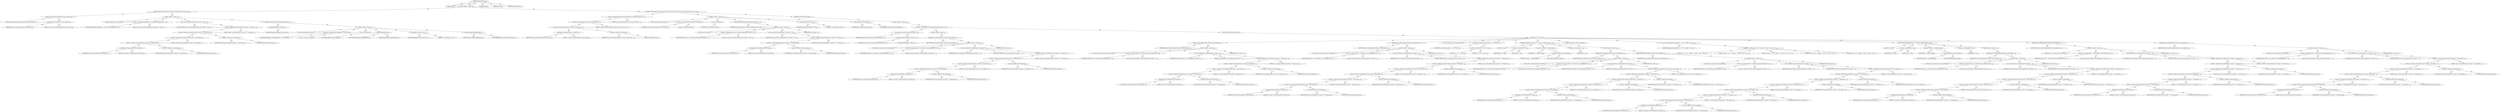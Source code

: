 digraph "addJavaRuntime" {  
"111669149727" [label = <(METHOD,addJavaRuntime)<SUB>605</SUB>> ]
"115964117012" [label = <(PARAM,this)<SUB>605</SUB>> ]
"25769803878" [label = <(BLOCK,&lt;empty&gt;,&lt;empty&gt;)<SUB>605</SUB>> ]
"47244640323" [label = <(CONTROL_STRUCTURE,IF,if (this.equals(System.getProperty(&quot;java.vm.name&quot;))))<SUB>606</SUB>> ]
"30064771468" [label = <(equals,this.equals(System.getProperty(&quot;java.vm.name&quot;)))<SUB>606</SUB>> ]
"90194313273" [label = <(LITERAL,&quot;Kaffe&quot;,this.equals(System.getProperty(&quot;java.vm.name&quot;)))<SUB>606</SUB>> ]
"30064771469" [label = <(getProperty,System.getProperty(&quot;java.vm.name&quot;))<SUB>606</SUB>> ]
"68719477128" [label = <(IDENTIFIER,System,System.getProperty(&quot;java.vm.name&quot;))<SUB>606</SUB>> ]
"90194313274" [label = <(LITERAL,&quot;java.vm.name&quot;,System.getProperty(&quot;java.vm.name&quot;))<SUB>606</SUB>> ]
"25769803879" [label = <(BLOCK,&lt;empty&gt;,&lt;empty&gt;)<SUB>606</SUB>> ]
"94489280568" [label = <(LOCAL,File kaffeShare: java.io.File)<SUB>609</SUB>> ]
"30064771470" [label = <(&lt;operator&gt;.assignment,File kaffeShare = new File(System.getProperty(&quot;...)<SUB>609</SUB>> ]
"68719477129" [label = <(IDENTIFIER,kaffeShare,File kaffeShare = new File(System.getProperty(&quot;...)<SUB>609</SUB>> ]
"30064771471" [label = <(&lt;operator&gt;.alloc,new File(System.getProperty(&quot;java.home&quot;) + File...)<SUB>609</SUB>> ]
"30064771472" [label = <(&lt;init&gt;,new File(System.getProperty(&quot;java.home&quot;) + File...)<SUB>609</SUB>> ]
"68719477130" [label = <(IDENTIFIER,kaffeShare,new File(System.getProperty(&quot;java.home&quot;) + File...)<SUB>609</SUB>> ]
"30064771473" [label = <(&lt;operator&gt;.addition,System.getProperty(&quot;java.home&quot;) + File.separato...)<SUB>609</SUB>> ]
"30064771474" [label = <(&lt;operator&gt;.addition,System.getProperty(&quot;java.home&quot;) + File.separato...)<SUB>609</SUB>> ]
"30064771475" [label = <(&lt;operator&gt;.addition,System.getProperty(&quot;java.home&quot;) + File.separato...)<SUB>609</SUB>> ]
"30064771476" [label = <(&lt;operator&gt;.addition,System.getProperty(&quot;java.home&quot;) + File.separator)<SUB>609</SUB>> ]
"30064771477" [label = <(getProperty,System.getProperty(&quot;java.home&quot;))<SUB>609</SUB>> ]
"68719477131" [label = <(IDENTIFIER,System,System.getProperty(&quot;java.home&quot;))<SUB>609</SUB>> ]
"90194313275" [label = <(LITERAL,&quot;java.home&quot;,System.getProperty(&quot;java.home&quot;))<SUB>609</SUB>> ]
"30064771478" [label = <(&lt;operator&gt;.fieldAccess,File.separator)<SUB>610</SUB>> ]
"68719477132" [label = <(IDENTIFIER,File,System.getProperty(&quot;java.home&quot;) + File.separator)<SUB>610</SUB>> ]
"55834574886" [label = <(FIELD_IDENTIFIER,separator,separator)<SUB>610</SUB>> ]
"90194313276" [label = <(LITERAL,&quot;share&quot;,System.getProperty(&quot;java.home&quot;) + File.separato...)<SUB>610</SUB>> ]
"30064771479" [label = <(&lt;operator&gt;.fieldAccess,File.separator)<SUB>611</SUB>> ]
"68719477133" [label = <(IDENTIFIER,File,System.getProperty(&quot;java.home&quot;) + File.separato...)<SUB>611</SUB>> ]
"55834574887" [label = <(FIELD_IDENTIFIER,separator,separator)<SUB>611</SUB>> ]
"90194313277" [label = <(LITERAL,&quot;kaffe&quot;,System.getProperty(&quot;java.home&quot;) + File.separato...)<SUB>611</SUB>> ]
"47244640324" [label = <(CONTROL_STRUCTURE,IF,if (kaffeShare.isDirectory()))<SUB>612</SUB>> ]
"30064771480" [label = <(isDirectory,kaffeShare.isDirectory())<SUB>612</SUB>> ]
"68719477134" [label = <(IDENTIFIER,kaffeShare,kaffeShare.isDirectory())<SUB>612</SUB>> ]
"25769803880" [label = <(BLOCK,&lt;empty&gt;,&lt;empty&gt;)<SUB>612</SUB>> ]
"94489280569" [label = <(LOCAL,FileSet kaffeJarFiles: ANY)<SUB>613</SUB>> ]
"30064771481" [label = <(&lt;operator&gt;.assignment,FileSet kaffeJarFiles = new FileSet())<SUB>613</SUB>> ]
"68719477135" [label = <(IDENTIFIER,kaffeJarFiles,FileSet kaffeJarFiles = new FileSet())<SUB>613</SUB>> ]
"30064771482" [label = <(&lt;operator&gt;.alloc,new FileSet())<SUB>613</SUB>> ]
"30064771483" [label = <(&lt;init&gt;,new FileSet())<SUB>613</SUB>> ]
"68719477136" [label = <(IDENTIFIER,kaffeJarFiles,new FileSet())<SUB>613</SUB>> ]
"30064771484" [label = <(setDir,setDir(kaffeShare))<SUB>614</SUB>> ]
"68719477137" [label = <(IDENTIFIER,kaffeJarFiles,setDir(kaffeShare))<SUB>614</SUB>> ]
"68719477138" [label = <(IDENTIFIER,kaffeShare,setDir(kaffeShare))<SUB>614</SUB>> ]
"30064771485" [label = <(setIncludes,setIncludes(&quot;*.jar&quot;))<SUB>615</SUB>> ]
"68719477139" [label = <(IDENTIFIER,kaffeJarFiles,setIncludes(&quot;*.jar&quot;))<SUB>615</SUB>> ]
"90194313278" [label = <(LITERAL,&quot;*.jar&quot;,setIncludes(&quot;*.jar&quot;))<SUB>615</SUB>> ]
"30064771486" [label = <(addFileset,addFileset(kaffeJarFiles))<SUB>616</SUB>> ]
"68719476794" [label = <(IDENTIFIER,this,addFileset(kaffeJarFiles))<SUB>616</SUB>> ]
"68719477140" [label = <(IDENTIFIER,kaffeJarFiles,addFileset(kaffeJarFiles))<SUB>616</SUB>> ]
"47244640325" [label = <(CONTROL_STRUCTURE,IF,if (System.getProperty(&quot;java.vendor&quot;).toLowerCase(Locale.US).indexOf(&quot;microsoft&quot;) &gt;= 0))<SUB>620</SUB>> ]
"30064771487" [label = <(&lt;operator&gt;.greaterEqualsThan,System.getProperty(&quot;java.vendor&quot;).toLowerCase(L...)<SUB>620</SUB>> ]
"30064771488" [label = <(indexOf,System.getProperty(&quot;java.vendor&quot;).toLowerCase(L...)<SUB>620</SUB>> ]
"30064771489" [label = <(toLowerCase,System.getProperty(&quot;java.vendor&quot;).toLowerCase(L...)<SUB>620</SUB>> ]
"30064771490" [label = <(getProperty,System.getProperty(&quot;java.vendor&quot;))<SUB>620</SUB>> ]
"68719477141" [label = <(IDENTIFIER,System,System.getProperty(&quot;java.vendor&quot;))<SUB>620</SUB>> ]
"90194313279" [label = <(LITERAL,&quot;java.vendor&quot;,System.getProperty(&quot;java.vendor&quot;))<SUB>620</SUB>> ]
"30064771491" [label = <(&lt;operator&gt;.fieldAccess,Locale.US)<SUB>620</SUB>> ]
"68719477142" [label = <(IDENTIFIER,Locale,System.getProperty(&quot;java.vendor&quot;).toLowerCase(L...)<SUB>620</SUB>> ]
"55834574888" [label = <(FIELD_IDENTIFIER,US,US)<SUB>620</SUB>> ]
"90194313280" [label = <(LITERAL,&quot;microsoft&quot;,System.getProperty(&quot;java.vendor&quot;).toLowerCase(L...)<SUB>620</SUB>> ]
"90194313281" [label = <(LITERAL,0,System.getProperty(&quot;java.vendor&quot;).toLowerCase(L...)<SUB>620</SUB>> ]
"25769803881" [label = <(BLOCK,&lt;empty&gt;,&lt;empty&gt;)<SUB>620</SUB>> ]
"94489280570" [label = <(LOCAL,FileSet msZipFiles: ANY)<SUB>622</SUB>> ]
"30064771492" [label = <(&lt;operator&gt;.assignment,FileSet msZipFiles = new FileSet())<SUB>622</SUB>> ]
"68719477143" [label = <(IDENTIFIER,msZipFiles,FileSet msZipFiles = new FileSet())<SUB>622</SUB>> ]
"30064771493" [label = <(&lt;operator&gt;.alloc,new FileSet())<SUB>622</SUB>> ]
"30064771494" [label = <(&lt;init&gt;,new FileSet())<SUB>622</SUB>> ]
"68719477144" [label = <(IDENTIFIER,msZipFiles,new FileSet())<SUB>622</SUB>> ]
"30064771495" [label = <(setDir,setDir(new File(System.getProperty(&quot;java.home&quot;)...)<SUB>623</SUB>> ]
"68719477145" [label = <(IDENTIFIER,msZipFiles,setDir(new File(System.getProperty(&quot;java.home&quot;)...)<SUB>623</SUB>> ]
"25769803882" [label = <(BLOCK,&lt;empty&gt;,&lt;empty&gt;)<SUB>623</SUB>> ]
"94489280571" [label = <(LOCAL,$obj4: java.io.File)<SUB>623</SUB>> ]
"30064771496" [label = <(&lt;operator&gt;.assignment,$obj4 = new File(System.getProperty(&quot;java.home&quot;...)<SUB>623</SUB>> ]
"68719477146" [label = <(IDENTIFIER,$obj4,$obj4 = new File(System.getProperty(&quot;java.home&quot;...)<SUB>623</SUB>> ]
"30064771497" [label = <(&lt;operator&gt;.alloc,new File(System.getProperty(&quot;java.home&quot;) + File...)<SUB>623</SUB>> ]
"30064771498" [label = <(&lt;init&gt;,new File(System.getProperty(&quot;java.home&quot;) + File...)<SUB>623</SUB>> ]
"68719477147" [label = <(IDENTIFIER,$obj4,new File(System.getProperty(&quot;java.home&quot;) + File...)<SUB>623</SUB>> ]
"30064771499" [label = <(&lt;operator&gt;.addition,System.getProperty(&quot;java.home&quot;) + File.separato...)<SUB>623</SUB>> ]
"30064771500" [label = <(&lt;operator&gt;.addition,System.getProperty(&quot;java.home&quot;) + File.separator)<SUB>623</SUB>> ]
"30064771501" [label = <(getProperty,System.getProperty(&quot;java.home&quot;))<SUB>623</SUB>> ]
"68719477148" [label = <(IDENTIFIER,System,System.getProperty(&quot;java.home&quot;))<SUB>623</SUB>> ]
"90194313282" [label = <(LITERAL,&quot;java.home&quot;,System.getProperty(&quot;java.home&quot;))<SUB>623</SUB>> ]
"30064771502" [label = <(&lt;operator&gt;.fieldAccess,File.separator)<SUB>624</SUB>> ]
"68719477149" [label = <(IDENTIFIER,File,System.getProperty(&quot;java.home&quot;) + File.separator)<SUB>624</SUB>> ]
"55834574889" [label = <(FIELD_IDENTIFIER,separator,separator)<SUB>624</SUB>> ]
"90194313283" [label = <(LITERAL,&quot;Packages&quot;,System.getProperty(&quot;java.home&quot;) + File.separato...)<SUB>624</SUB>> ]
"68719477150" [label = <(IDENTIFIER,$obj4,&lt;empty&gt;)<SUB>623</SUB>> ]
"30064771503" [label = <(setIncludes,setIncludes(&quot;*.ZIP&quot;))<SUB>625</SUB>> ]
"68719477151" [label = <(IDENTIFIER,msZipFiles,setIncludes(&quot;*.ZIP&quot;))<SUB>625</SUB>> ]
"90194313284" [label = <(LITERAL,&quot;*.ZIP&quot;,setIncludes(&quot;*.ZIP&quot;))<SUB>625</SUB>> ]
"30064771504" [label = <(addFileset,addFileset(msZipFiles))<SUB>626</SUB>> ]
"68719476795" [label = <(IDENTIFIER,this,addFileset(msZipFiles))<SUB>626</SUB>> ]
"68719477152" [label = <(IDENTIFIER,msZipFiles,addFileset(msZipFiles))<SUB>626</SUB>> ]
"47244640326" [label = <(CONTROL_STRUCTURE,ELSE,else)<SUB>627</SUB>> ]
"25769803883" [label = <(BLOCK,&lt;empty&gt;,&lt;empty&gt;)<SUB>627</SUB>> ]
"47244640327" [label = <(CONTROL_STRUCTURE,IF,if (isJavaVersion(JavaEnvUtils.JAVA_1_1)))<SUB>627</SUB>> ]
"30064771505" [label = <(isJavaVersion,isJavaVersion(JavaEnvUtils.JAVA_1_1))<SUB>627</SUB>> ]
"68719477153" [label = <(IDENTIFIER,JavaEnvUtils,isJavaVersion(JavaEnvUtils.JAVA_1_1))<SUB>627</SUB>> ]
"30064771506" [label = <(&lt;operator&gt;.fieldAccess,JavaEnvUtils.JAVA_1_1)<SUB>627</SUB>> ]
"68719477154" [label = <(IDENTIFIER,JavaEnvUtils,isJavaVersion(JavaEnvUtils.JAVA_1_1))<SUB>627</SUB>> ]
"55834574890" [label = <(FIELD_IDENTIFIER,JAVA_1_1,JAVA_1_1)<SUB>627</SUB>> ]
"25769803884" [label = <(BLOCK,&lt;empty&gt;,&lt;empty&gt;)<SUB>627</SUB>> ]
"30064771507" [label = <(addExisting,this.addExisting(new Path(null, System.getPrope...)<SUB>628</SUB>> ]
"68719476796" [label = <(IDENTIFIER,this,this.addExisting(new Path(null, System.getPrope...)<SUB>628</SUB>> ]
"25769803885" [label = <(BLOCK,&lt;empty&gt;,&lt;empty&gt;)<SUB>628</SUB>> ]
"94489280572" [label = <(LOCAL,$obj5: org.apache.tools.ant.types.Path)<SUB>628</SUB>> ]
"30064771508" [label = <(&lt;operator&gt;.assignment,$obj5 = new Path(null, System.getProperty(&quot;java...)<SUB>628</SUB>> ]
"68719477155" [label = <(IDENTIFIER,$obj5,$obj5 = new Path(null, System.getProperty(&quot;java...)<SUB>628</SUB>> ]
"30064771509" [label = <(&lt;operator&gt;.alloc,new Path(null, System.getProperty(&quot;java.home&quot;) ...)<SUB>628</SUB>> ]
"30064771510" [label = <(&lt;init&gt;,new Path(null, System.getProperty(&quot;java.home&quot;) ...)<SUB>628</SUB>> ]
"68719477156" [label = <(IDENTIFIER,$obj5,new Path(null, System.getProperty(&quot;java.home&quot;) ...)<SUB>628</SUB>> ]
"90194313285" [label = <(LITERAL,null,new Path(null, System.getProperty(&quot;java.home&quot;) ...)<SUB>628</SUB>> ]
"30064771511" [label = <(&lt;operator&gt;.addition,System.getProperty(&quot;java.home&quot;) + File.separato...)<SUB>629</SUB>> ]
"30064771512" [label = <(&lt;operator&gt;.addition,System.getProperty(&quot;java.home&quot;) + File.separato...)<SUB>629</SUB>> ]
"30064771513" [label = <(&lt;operator&gt;.addition,System.getProperty(&quot;java.home&quot;) + File.separato...)<SUB>629</SUB>> ]
"30064771514" [label = <(&lt;operator&gt;.addition,System.getProperty(&quot;java.home&quot;) + File.separator)<SUB>629</SUB>> ]
"30064771515" [label = <(getProperty,System.getProperty(&quot;java.home&quot;))<SUB>629</SUB>> ]
"68719477157" [label = <(IDENTIFIER,System,System.getProperty(&quot;java.home&quot;))<SUB>629</SUB>> ]
"90194313286" [label = <(LITERAL,&quot;java.home&quot;,System.getProperty(&quot;java.home&quot;))<SUB>629</SUB>> ]
"30064771516" [label = <(&lt;operator&gt;.fieldAccess,File.separator)<SUB>630</SUB>> ]
"68719477158" [label = <(IDENTIFIER,File,System.getProperty(&quot;java.home&quot;) + File.separator)<SUB>630</SUB>> ]
"55834574891" [label = <(FIELD_IDENTIFIER,separator,separator)<SUB>630</SUB>> ]
"90194313287" [label = <(LITERAL,&quot;lib&quot;,System.getProperty(&quot;java.home&quot;) + File.separato...)<SUB>630</SUB>> ]
"30064771517" [label = <(&lt;operator&gt;.fieldAccess,File.separator)<SUB>631</SUB>> ]
"68719477159" [label = <(IDENTIFIER,File,System.getProperty(&quot;java.home&quot;) + File.separato...)<SUB>631</SUB>> ]
"55834574892" [label = <(FIELD_IDENTIFIER,separator,separator)<SUB>631</SUB>> ]
"90194313288" [label = <(LITERAL,&quot;classes.zip&quot;,System.getProperty(&quot;java.home&quot;) + File.separato...)<SUB>632</SUB>> ]
"68719477160" [label = <(IDENTIFIER,$obj5,&lt;empty&gt;)<SUB>628</SUB>> ]
"47244640328" [label = <(CONTROL_STRUCTURE,ELSE,else)<SUB>633</SUB>> ]
"25769803886" [label = <(BLOCK,&lt;empty&gt;,&lt;empty&gt;)<SUB>633</SUB>> ]
"30064771518" [label = <(addExisting,this.addExisting(new Path(null, System.getPrope...)<SUB>635</SUB>> ]
"68719476797" [label = <(IDENTIFIER,this,this.addExisting(new Path(null, System.getPrope...)<SUB>635</SUB>> ]
"25769803887" [label = <(BLOCK,&lt;empty&gt;,&lt;empty&gt;)<SUB>635</SUB>> ]
"94489280573" [label = <(LOCAL,$obj6: org.apache.tools.ant.types.Path)<SUB>635</SUB>> ]
"30064771519" [label = <(&lt;operator&gt;.assignment,$obj6 = new Path(null, System.getProperty(&quot;java...)<SUB>635</SUB>> ]
"68719477161" [label = <(IDENTIFIER,$obj6,$obj6 = new Path(null, System.getProperty(&quot;java...)<SUB>635</SUB>> ]
"30064771520" [label = <(&lt;operator&gt;.alloc,new Path(null, System.getProperty(&quot;java.home&quot;) ...)<SUB>635</SUB>> ]
"30064771521" [label = <(&lt;init&gt;,new Path(null, System.getProperty(&quot;java.home&quot;) ...)<SUB>635</SUB>> ]
"68719477162" [label = <(IDENTIFIER,$obj6,new Path(null, System.getProperty(&quot;java.home&quot;) ...)<SUB>635</SUB>> ]
"90194313289" [label = <(LITERAL,null,new Path(null, System.getProperty(&quot;java.home&quot;) ...)<SUB>635</SUB>> ]
"30064771522" [label = <(&lt;operator&gt;.addition,System.getProperty(&quot;java.home&quot;) + File.separato...)<SUB>636</SUB>> ]
"30064771523" [label = <(&lt;operator&gt;.addition,System.getProperty(&quot;java.home&quot;) + File.separato...)<SUB>636</SUB>> ]
"30064771524" [label = <(&lt;operator&gt;.addition,System.getProperty(&quot;java.home&quot;) + File.separato...)<SUB>636</SUB>> ]
"30064771525" [label = <(&lt;operator&gt;.addition,System.getProperty(&quot;java.home&quot;) + File.separator)<SUB>636</SUB>> ]
"30064771526" [label = <(getProperty,System.getProperty(&quot;java.home&quot;))<SUB>636</SUB>> ]
"68719477163" [label = <(IDENTIFIER,System,System.getProperty(&quot;java.home&quot;))<SUB>636</SUB>> ]
"90194313290" [label = <(LITERAL,&quot;java.home&quot;,System.getProperty(&quot;java.home&quot;))<SUB>636</SUB>> ]
"30064771527" [label = <(&lt;operator&gt;.fieldAccess,File.separator)<SUB>637</SUB>> ]
"68719477164" [label = <(IDENTIFIER,File,System.getProperty(&quot;java.home&quot;) + File.separator)<SUB>637</SUB>> ]
"55834574893" [label = <(FIELD_IDENTIFIER,separator,separator)<SUB>637</SUB>> ]
"90194313291" [label = <(LITERAL,&quot;lib&quot;,System.getProperty(&quot;java.home&quot;) + File.separato...)<SUB>637</SUB>> ]
"30064771528" [label = <(&lt;operator&gt;.fieldAccess,File.separator)<SUB>638</SUB>> ]
"68719477165" [label = <(IDENTIFIER,File,System.getProperty(&quot;java.home&quot;) + File.separato...)<SUB>638</SUB>> ]
"55834574894" [label = <(FIELD_IDENTIFIER,separator,separator)<SUB>638</SUB>> ]
"90194313292" [label = <(LITERAL,&quot;rt.jar&quot;,System.getProperty(&quot;java.home&quot;) + File.separato...)<SUB>638</SUB>> ]
"68719477166" [label = <(IDENTIFIER,$obj6,&lt;empty&gt;)<SUB>635</SUB>> ]
"30064771529" [label = <(addExisting,this.addExisting(new Path(null, System.getPrope...)<SUB>641</SUB>> ]
"68719476798" [label = <(IDENTIFIER,this,this.addExisting(new Path(null, System.getPrope...)<SUB>641</SUB>> ]
"25769803888" [label = <(BLOCK,&lt;empty&gt;,&lt;empty&gt;)<SUB>641</SUB>> ]
"94489280574" [label = <(LOCAL,$obj7: org.apache.tools.ant.types.Path)<SUB>641</SUB>> ]
"30064771530" [label = <(&lt;operator&gt;.assignment,$obj7 = new Path(null, System.getProperty(&quot;java...)<SUB>641</SUB>> ]
"68719477167" [label = <(IDENTIFIER,$obj7,$obj7 = new Path(null, System.getProperty(&quot;java...)<SUB>641</SUB>> ]
"30064771531" [label = <(&lt;operator&gt;.alloc,new Path(null, System.getProperty(&quot;java.home&quot;) ...)<SUB>641</SUB>> ]
"30064771532" [label = <(&lt;init&gt;,new Path(null, System.getProperty(&quot;java.home&quot;) ...)<SUB>641</SUB>> ]
"68719477168" [label = <(IDENTIFIER,$obj7,new Path(null, System.getProperty(&quot;java.home&quot;) ...)<SUB>641</SUB>> ]
"90194313293" [label = <(LITERAL,null,new Path(null, System.getProperty(&quot;java.home&quot;) ...)<SUB>641</SUB>> ]
"30064771533" [label = <(&lt;operator&gt;.addition,System.getProperty(&quot;java.home&quot;) + File.separato...)<SUB>642</SUB>> ]
"30064771534" [label = <(&lt;operator&gt;.addition,System.getProperty(&quot;java.home&quot;) + File.separato...)<SUB>642</SUB>> ]
"30064771535" [label = <(&lt;operator&gt;.addition,System.getProperty(&quot;java.home&quot;) + File.separato...)<SUB>642</SUB>> ]
"30064771536" [label = <(&lt;operator&gt;.addition,System.getProperty(&quot;java.home&quot;) + File.separato...)<SUB>642</SUB>> ]
"30064771537" [label = <(&lt;operator&gt;.addition,System.getProperty(&quot;java.home&quot;) + File.separato...)<SUB>642</SUB>> ]
"30064771538" [label = <(&lt;operator&gt;.addition,System.getProperty(&quot;java.home&quot;) + File.separator)<SUB>642</SUB>> ]
"30064771539" [label = <(getProperty,System.getProperty(&quot;java.home&quot;))<SUB>642</SUB>> ]
"68719477169" [label = <(IDENTIFIER,System,System.getProperty(&quot;java.home&quot;))<SUB>642</SUB>> ]
"90194313294" [label = <(LITERAL,&quot;java.home&quot;,System.getProperty(&quot;java.home&quot;))<SUB>642</SUB>> ]
"30064771540" [label = <(&lt;operator&gt;.fieldAccess,File.separator)<SUB>643</SUB>> ]
"68719477170" [label = <(IDENTIFIER,File,System.getProperty(&quot;java.home&quot;) + File.separator)<SUB>643</SUB>> ]
"55834574895" [label = <(FIELD_IDENTIFIER,separator,separator)<SUB>643</SUB>> ]
"90194313295" [label = <(LITERAL,&quot;jre&quot;,System.getProperty(&quot;java.home&quot;) + File.separato...)<SUB>643</SUB>> ]
"30064771541" [label = <(&lt;operator&gt;.fieldAccess,File.separator)<SUB>644</SUB>> ]
"68719477171" [label = <(IDENTIFIER,File,System.getProperty(&quot;java.home&quot;) + File.separato...)<SUB>644</SUB>> ]
"55834574896" [label = <(FIELD_IDENTIFIER,separator,separator)<SUB>644</SUB>> ]
"90194313296" [label = <(LITERAL,&quot;lib&quot;,System.getProperty(&quot;java.home&quot;) + File.separato...)<SUB>644</SUB>> ]
"30064771542" [label = <(&lt;operator&gt;.fieldAccess,File.separator)<SUB>645</SUB>> ]
"68719477172" [label = <(IDENTIFIER,File,System.getProperty(&quot;java.home&quot;) + File.separato...)<SUB>645</SUB>> ]
"55834574897" [label = <(FIELD_IDENTIFIER,separator,separator)<SUB>645</SUB>> ]
"90194313297" [label = <(LITERAL,&quot;rt.jar&quot;,System.getProperty(&quot;java.home&quot;) + File.separato...)<SUB>645</SUB>> ]
"68719477173" [label = <(IDENTIFIER,$obj7,&lt;empty&gt;)<SUB>641</SUB>> ]
"94489280575" [label = <(LOCAL,String[] secJars: java.lang.String[])<SUB>648</SUB>> ]
"30064771543" [label = <(&lt;operator&gt;.assignment,String[] secJars = { &quot;jce&quot;, &quot;jsse&quot; })<SUB>648</SUB>> ]
"68719477174" [label = <(IDENTIFIER,secJars,String[] secJars = { &quot;jce&quot;, &quot;jsse&quot; })<SUB>648</SUB>> ]
"30064771544" [label = <(&lt;operator&gt;.arrayInitializer,{ &quot;jce&quot;, &quot;jsse&quot; })<SUB>648</SUB>> ]
"90194313298" [label = <(LITERAL,&quot;jce&quot;,{ &quot;jce&quot;, &quot;jsse&quot; })<SUB>648</SUB>> ]
"90194313299" [label = <(LITERAL,&quot;jsse&quot;,{ &quot;jce&quot;, &quot;jsse&quot; })<SUB>648</SUB>> ]
"47244640329" [label = <(CONTROL_STRUCTURE,FOR,for (int i = 0; Some(i &lt; secJars.length); i++))<SUB>649</SUB>> ]
"94489280576" [label = <(LOCAL,int i: int)<SUB>649</SUB>> ]
"30064771545" [label = <(&lt;operator&gt;.assignment,int i = 0)<SUB>649</SUB>> ]
"68719477175" [label = <(IDENTIFIER,i,int i = 0)<SUB>649</SUB>> ]
"90194313300" [label = <(LITERAL,0,int i = 0)<SUB>649</SUB>> ]
"30064771546" [label = <(&lt;operator&gt;.lessThan,i &lt; secJars.length)<SUB>649</SUB>> ]
"68719477176" [label = <(IDENTIFIER,i,i &lt; secJars.length)<SUB>649</SUB>> ]
"30064771547" [label = <(&lt;operator&gt;.fieldAccess,secJars.length)<SUB>649</SUB>> ]
"68719477177" [label = <(IDENTIFIER,secJars,i &lt; secJars.length)<SUB>649</SUB>> ]
"55834574898" [label = <(FIELD_IDENTIFIER,length,length)<SUB>649</SUB>> ]
"30064771548" [label = <(&lt;operator&gt;.postIncrement,i++)<SUB>649</SUB>> ]
"68719477178" [label = <(IDENTIFIER,i,i++)<SUB>649</SUB>> ]
"25769803889" [label = <(BLOCK,&lt;empty&gt;,&lt;empty&gt;)<SUB>649</SUB>> ]
"30064771549" [label = <(addExisting,this.addExisting(new Path(null, System.getPrope...)<SUB>650</SUB>> ]
"68719476799" [label = <(IDENTIFIER,this,this.addExisting(new Path(null, System.getPrope...)<SUB>650</SUB>> ]
"25769803890" [label = <(BLOCK,&lt;empty&gt;,&lt;empty&gt;)<SUB>650</SUB>> ]
"94489280577" [label = <(LOCAL,$obj8: org.apache.tools.ant.types.Path)<SUB>650</SUB>> ]
"30064771550" [label = <(&lt;operator&gt;.assignment,$obj8 = new Path(null, System.getProperty(&quot;java...)<SUB>650</SUB>> ]
"68719477179" [label = <(IDENTIFIER,$obj8,$obj8 = new Path(null, System.getProperty(&quot;java...)<SUB>650</SUB>> ]
"30064771551" [label = <(&lt;operator&gt;.alloc,new Path(null, System.getProperty(&quot;java.home&quot;) ...)<SUB>650</SUB>> ]
"30064771552" [label = <(&lt;init&gt;,new Path(null, System.getProperty(&quot;java.home&quot;) ...)<SUB>650</SUB>> ]
"68719477180" [label = <(IDENTIFIER,$obj8,new Path(null, System.getProperty(&quot;java.home&quot;) ...)<SUB>650</SUB>> ]
"90194313301" [label = <(LITERAL,null,new Path(null, System.getProperty(&quot;java.home&quot;) ...)<SUB>650</SUB>> ]
"30064771553" [label = <(&lt;operator&gt;.addition,System.getProperty(&quot;java.home&quot;) + File.separato...)<SUB>651</SUB>> ]
"30064771554" [label = <(&lt;operator&gt;.addition,System.getProperty(&quot;java.home&quot;) + File.separato...)<SUB>651</SUB>> ]
"30064771555" [label = <(&lt;operator&gt;.addition,System.getProperty(&quot;java.home&quot;) + File.separato...)<SUB>651</SUB>> ]
"30064771556" [label = <(&lt;operator&gt;.addition,System.getProperty(&quot;java.home&quot;) + File.separato...)<SUB>651</SUB>> ]
"30064771557" [label = <(&lt;operator&gt;.addition,System.getProperty(&quot;java.home&quot;) + File.separator)<SUB>651</SUB>> ]
"30064771558" [label = <(getProperty,System.getProperty(&quot;java.home&quot;))<SUB>651</SUB>> ]
"68719477181" [label = <(IDENTIFIER,System,System.getProperty(&quot;java.home&quot;))<SUB>651</SUB>> ]
"90194313302" [label = <(LITERAL,&quot;java.home&quot;,System.getProperty(&quot;java.home&quot;))<SUB>651</SUB>> ]
"30064771559" [label = <(&lt;operator&gt;.fieldAccess,File.separator)<SUB>652</SUB>> ]
"68719477182" [label = <(IDENTIFIER,File,System.getProperty(&quot;java.home&quot;) + File.separator)<SUB>652</SUB>> ]
"55834574899" [label = <(FIELD_IDENTIFIER,separator,separator)<SUB>652</SUB>> ]
"90194313303" [label = <(LITERAL,&quot;lib&quot;,System.getProperty(&quot;java.home&quot;) + File.separato...)<SUB>652</SUB>> ]
"30064771560" [label = <(&lt;operator&gt;.fieldAccess,File.separator)<SUB>653</SUB>> ]
"68719477183" [label = <(IDENTIFIER,File,System.getProperty(&quot;java.home&quot;) + File.separato...)<SUB>653</SUB>> ]
"55834574900" [label = <(FIELD_IDENTIFIER,separator,separator)<SUB>653</SUB>> ]
"30064771561" [label = <(&lt;operator&gt;.indexAccess,secJars[i])<SUB>653</SUB>> ]
"68719477184" [label = <(IDENTIFIER,secJars,System.getProperty(&quot;java.home&quot;) + File.separato...)<SUB>653</SUB>> ]
"68719477185" [label = <(IDENTIFIER,i,System.getProperty(&quot;java.home&quot;) + File.separato...)<SUB>653</SUB>> ]
"90194313304" [label = <(LITERAL,&quot;.jar&quot;,System.getProperty(&quot;java.home&quot;) + File.separato...)<SUB>653</SUB>> ]
"68719477186" [label = <(IDENTIFIER,$obj8,&lt;empty&gt;)<SUB>650</SUB>> ]
"30064771562" [label = <(addExisting,this.addExisting(new Path(null, System.getPrope...)<SUB>654</SUB>> ]
"68719476800" [label = <(IDENTIFIER,this,this.addExisting(new Path(null, System.getPrope...)<SUB>654</SUB>> ]
"25769803891" [label = <(BLOCK,&lt;empty&gt;,&lt;empty&gt;)<SUB>654</SUB>> ]
"94489280578" [label = <(LOCAL,$obj9: org.apache.tools.ant.types.Path)<SUB>654</SUB>> ]
"30064771563" [label = <(&lt;operator&gt;.assignment,$obj9 = new Path(null, System.getProperty(&quot;java...)<SUB>654</SUB>> ]
"68719477187" [label = <(IDENTIFIER,$obj9,$obj9 = new Path(null, System.getProperty(&quot;java...)<SUB>654</SUB>> ]
"30064771564" [label = <(&lt;operator&gt;.alloc,new Path(null, System.getProperty(&quot;java.home&quot;) ...)<SUB>654</SUB>> ]
"30064771565" [label = <(&lt;init&gt;,new Path(null, System.getProperty(&quot;java.home&quot;) ...)<SUB>654</SUB>> ]
"68719477188" [label = <(IDENTIFIER,$obj9,new Path(null, System.getProperty(&quot;java.home&quot;) ...)<SUB>654</SUB>> ]
"90194313305" [label = <(LITERAL,null,new Path(null, System.getProperty(&quot;java.home&quot;) ...)<SUB>654</SUB>> ]
"30064771566" [label = <(&lt;operator&gt;.addition,System.getProperty(&quot;java.home&quot;) + File.separato...)<SUB>655</SUB>> ]
"30064771567" [label = <(&lt;operator&gt;.addition,System.getProperty(&quot;java.home&quot;) + File.separato...)<SUB>655</SUB>> ]
"30064771568" [label = <(&lt;operator&gt;.addition,System.getProperty(&quot;java.home&quot;) + File.separato...)<SUB>655</SUB>> ]
"30064771569" [label = <(&lt;operator&gt;.addition,System.getProperty(&quot;java.home&quot;) + File.separato...)<SUB>655</SUB>> ]
"30064771570" [label = <(&lt;operator&gt;.addition,System.getProperty(&quot;java.home&quot;) + File.separato...)<SUB>655</SUB>> ]
"30064771571" [label = <(&lt;operator&gt;.addition,System.getProperty(&quot;java.home&quot;) + File.separato...)<SUB>655</SUB>> ]
"30064771572" [label = <(&lt;operator&gt;.addition,System.getProperty(&quot;java.home&quot;) + File.separator)<SUB>655</SUB>> ]
"30064771573" [label = <(getProperty,System.getProperty(&quot;java.home&quot;))<SUB>655</SUB>> ]
"68719477189" [label = <(IDENTIFIER,System,System.getProperty(&quot;java.home&quot;))<SUB>655</SUB>> ]
"90194313306" [label = <(LITERAL,&quot;java.home&quot;,System.getProperty(&quot;java.home&quot;))<SUB>655</SUB>> ]
"30064771574" [label = <(&lt;operator&gt;.fieldAccess,File.separator)<SUB>656</SUB>> ]
"68719477190" [label = <(IDENTIFIER,File,System.getProperty(&quot;java.home&quot;) + File.separator)<SUB>656</SUB>> ]
"55834574901" [label = <(FIELD_IDENTIFIER,separator,separator)<SUB>656</SUB>> ]
"90194313307" [label = <(LITERAL,&quot;..&quot;,System.getProperty(&quot;java.home&quot;) + File.separato...)<SUB>656</SUB>> ]
"30064771575" [label = <(&lt;operator&gt;.fieldAccess,File.separator)<SUB>657</SUB>> ]
"68719477191" [label = <(IDENTIFIER,File,System.getProperty(&quot;java.home&quot;) + File.separato...)<SUB>657</SUB>> ]
"55834574902" [label = <(FIELD_IDENTIFIER,separator,separator)<SUB>657</SUB>> ]
"90194313308" [label = <(LITERAL,&quot;Classes&quot;,System.getProperty(&quot;java.home&quot;) + File.separato...)<SUB>657</SUB>> ]
"30064771576" [label = <(&lt;operator&gt;.fieldAccess,File.separator)<SUB>658</SUB>> ]
"68719477192" [label = <(IDENTIFIER,File,System.getProperty(&quot;java.home&quot;) + File.separato...)<SUB>658</SUB>> ]
"55834574903" [label = <(FIELD_IDENTIFIER,separator,separator)<SUB>658</SUB>> ]
"30064771577" [label = <(&lt;operator&gt;.indexAccess,secJars[i])<SUB>658</SUB>> ]
"68719477193" [label = <(IDENTIFIER,secJars,System.getProperty(&quot;java.home&quot;) + File.separato...)<SUB>658</SUB>> ]
"68719477194" [label = <(IDENTIFIER,i,System.getProperty(&quot;java.home&quot;) + File.separato...)<SUB>658</SUB>> ]
"90194313309" [label = <(LITERAL,&quot;.jar&quot;,System.getProperty(&quot;java.home&quot;) + File.separato...)<SUB>658</SUB>> ]
"68719477195" [label = <(IDENTIFIER,$obj9,&lt;empty&gt;)<SUB>654</SUB>> ]
"94489280579" [label = <(LOCAL,String[] ibmJars: java.lang.String[])<SUB>663</SUB>> ]
"30064771578" [label = <(&lt;operator&gt;.assignment,String[] ibmJars = { &quot;core&quot;, &quot;graphics&quot;, &quot;secur...)<SUB>663</SUB>> ]
"68719477196" [label = <(IDENTIFIER,ibmJars,String[] ibmJars = { &quot;core&quot;, &quot;graphics&quot;, &quot;secur...)<SUB>663</SUB>> ]
"30064771579" [label = <(&lt;operator&gt;.arrayInitializer,{ &quot;core&quot;, &quot;graphics&quot;, &quot;security&quot;, &quot;server&quot;, &quot;xm...)<SUB>664</SUB>> ]
"90194313310" [label = <(LITERAL,&quot;core&quot;,{ &quot;core&quot;, &quot;graphics&quot;, &quot;security&quot;, &quot;server&quot;, &quot;xm...)<SUB>664</SUB>> ]
"90194313311" [label = <(LITERAL,&quot;graphics&quot;,{ &quot;core&quot;, &quot;graphics&quot;, &quot;security&quot;, &quot;server&quot;, &quot;xm...)<SUB>664</SUB>> ]
"90194313312" [label = <(LITERAL,&quot;security&quot;,{ &quot;core&quot;, &quot;graphics&quot;, &quot;security&quot;, &quot;server&quot;, &quot;xm...)<SUB>664</SUB>> ]
"90194313313" [label = <(LITERAL,&quot;server&quot;,{ &quot;core&quot;, &quot;graphics&quot;, &quot;security&quot;, &quot;server&quot;, &quot;xm...)<SUB>664</SUB>> ]
"90194313314" [label = <(LITERAL,&quot;xml&quot;,{ &quot;core&quot;, &quot;graphics&quot;, &quot;security&quot;, &quot;server&quot;, &quot;xm...)<SUB>664</SUB>> ]
"47244640330" [label = <(CONTROL_STRUCTURE,FOR,for (int i = 0; Some(i &lt; ibmJars.length); i++))<SUB>665</SUB>> ]
"94489280580" [label = <(LOCAL,int i: int)<SUB>665</SUB>> ]
"30064771580" [label = <(&lt;operator&gt;.assignment,int i = 0)<SUB>665</SUB>> ]
"68719477197" [label = <(IDENTIFIER,i,int i = 0)<SUB>665</SUB>> ]
"90194313315" [label = <(LITERAL,0,int i = 0)<SUB>665</SUB>> ]
"30064771581" [label = <(&lt;operator&gt;.lessThan,i &lt; ibmJars.length)<SUB>665</SUB>> ]
"68719477198" [label = <(IDENTIFIER,i,i &lt; ibmJars.length)<SUB>665</SUB>> ]
"30064771582" [label = <(&lt;operator&gt;.fieldAccess,ibmJars.length)<SUB>665</SUB>> ]
"68719477199" [label = <(IDENTIFIER,ibmJars,i &lt; ibmJars.length)<SUB>665</SUB>> ]
"55834574904" [label = <(FIELD_IDENTIFIER,length,length)<SUB>665</SUB>> ]
"30064771583" [label = <(&lt;operator&gt;.postIncrement,i++)<SUB>665</SUB>> ]
"68719477200" [label = <(IDENTIFIER,i,i++)<SUB>665</SUB>> ]
"25769803892" [label = <(BLOCK,&lt;empty&gt;,&lt;empty&gt;)<SUB>665</SUB>> ]
"30064771584" [label = <(addExisting,this.addExisting(new Path(null, System.getPrope...)<SUB>666</SUB>> ]
"68719476801" [label = <(IDENTIFIER,this,this.addExisting(new Path(null, System.getPrope...)<SUB>666</SUB>> ]
"25769803893" [label = <(BLOCK,&lt;empty&gt;,&lt;empty&gt;)<SUB>666</SUB>> ]
"94489280581" [label = <(LOCAL,$obj10: org.apache.tools.ant.types.Path)<SUB>666</SUB>> ]
"30064771585" [label = <(&lt;operator&gt;.assignment,$obj10 = new Path(null, System.getProperty(&quot;jav...)<SUB>666</SUB>> ]
"68719477201" [label = <(IDENTIFIER,$obj10,$obj10 = new Path(null, System.getProperty(&quot;jav...)<SUB>666</SUB>> ]
"30064771586" [label = <(&lt;operator&gt;.alloc,new Path(null, System.getProperty(&quot;java.home&quot;) ...)<SUB>666</SUB>> ]
"30064771587" [label = <(&lt;init&gt;,new Path(null, System.getProperty(&quot;java.home&quot;) ...)<SUB>666</SUB>> ]
"68719477202" [label = <(IDENTIFIER,$obj10,new Path(null, System.getProperty(&quot;java.home&quot;) ...)<SUB>666</SUB>> ]
"90194313316" [label = <(LITERAL,null,new Path(null, System.getProperty(&quot;java.home&quot;) ...)<SUB>666</SUB>> ]
"30064771588" [label = <(&lt;operator&gt;.addition,System.getProperty(&quot;java.home&quot;) + File.separato...)<SUB>667</SUB>> ]
"30064771589" [label = <(&lt;operator&gt;.addition,System.getProperty(&quot;java.home&quot;) + File.separato...)<SUB>667</SUB>> ]
"30064771590" [label = <(&lt;operator&gt;.addition,System.getProperty(&quot;java.home&quot;) + File.separato...)<SUB>667</SUB>> ]
"30064771591" [label = <(&lt;operator&gt;.addition,System.getProperty(&quot;java.home&quot;) + File.separato...)<SUB>667</SUB>> ]
"30064771592" [label = <(&lt;operator&gt;.addition,System.getProperty(&quot;java.home&quot;) + File.separator)<SUB>667</SUB>> ]
"30064771593" [label = <(getProperty,System.getProperty(&quot;java.home&quot;))<SUB>667</SUB>> ]
"68719477203" [label = <(IDENTIFIER,System,System.getProperty(&quot;java.home&quot;))<SUB>667</SUB>> ]
"90194313317" [label = <(LITERAL,&quot;java.home&quot;,System.getProperty(&quot;java.home&quot;))<SUB>667</SUB>> ]
"30064771594" [label = <(&lt;operator&gt;.fieldAccess,File.separator)<SUB>668</SUB>> ]
"68719477204" [label = <(IDENTIFIER,File,System.getProperty(&quot;java.home&quot;) + File.separator)<SUB>668</SUB>> ]
"55834574905" [label = <(FIELD_IDENTIFIER,separator,separator)<SUB>668</SUB>> ]
"90194313318" [label = <(LITERAL,&quot;lib&quot;,System.getProperty(&quot;java.home&quot;) + File.separato...)<SUB>668</SUB>> ]
"30064771595" [label = <(&lt;operator&gt;.fieldAccess,File.separator)<SUB>669</SUB>> ]
"68719477205" [label = <(IDENTIFIER,File,System.getProperty(&quot;java.home&quot;) + File.separato...)<SUB>669</SUB>> ]
"55834574906" [label = <(FIELD_IDENTIFIER,separator,separator)<SUB>669</SUB>> ]
"30064771596" [label = <(&lt;operator&gt;.indexAccess,ibmJars[i])<SUB>669</SUB>> ]
"68719477206" [label = <(IDENTIFIER,ibmJars,System.getProperty(&quot;java.home&quot;) + File.separato...)<SUB>669</SUB>> ]
"68719477207" [label = <(IDENTIFIER,i,System.getProperty(&quot;java.home&quot;) + File.separato...)<SUB>669</SUB>> ]
"90194313319" [label = <(LITERAL,&quot;.jar&quot;,System.getProperty(&quot;java.home&quot;) + File.separato...)<SUB>669</SUB>> ]
"68719477208" [label = <(IDENTIFIER,$obj10,&lt;empty&gt;)<SUB>666</SUB>> ]
"30064771597" [label = <(addExisting,this.addExisting(new Path(null, System.getPrope...)<SUB>673</SUB>> ]
"68719476802" [label = <(IDENTIFIER,this,this.addExisting(new Path(null, System.getPrope...)<SUB>673</SUB>> ]
"25769803894" [label = <(BLOCK,&lt;empty&gt;,&lt;empty&gt;)<SUB>673</SUB>> ]
"94489280582" [label = <(LOCAL,$obj11: org.apache.tools.ant.types.Path)<SUB>673</SUB>> ]
"30064771598" [label = <(&lt;operator&gt;.assignment,$obj11 = new Path(null, System.getProperty(&quot;jav...)<SUB>673</SUB>> ]
"68719477209" [label = <(IDENTIFIER,$obj11,$obj11 = new Path(null, System.getProperty(&quot;jav...)<SUB>673</SUB>> ]
"30064771599" [label = <(&lt;operator&gt;.alloc,new Path(null, System.getProperty(&quot;java.home&quot;) ...)<SUB>673</SUB>> ]
"30064771600" [label = <(&lt;init&gt;,new Path(null, System.getProperty(&quot;java.home&quot;) ...)<SUB>673</SUB>> ]
"68719477210" [label = <(IDENTIFIER,$obj11,new Path(null, System.getProperty(&quot;java.home&quot;) ...)<SUB>673</SUB>> ]
"90194313320" [label = <(LITERAL,null,new Path(null, System.getProperty(&quot;java.home&quot;) ...)<SUB>673</SUB>> ]
"30064771601" [label = <(&lt;operator&gt;.addition,System.getProperty(&quot;java.home&quot;) + File.separato...)<SUB>674</SUB>> ]
"30064771602" [label = <(&lt;operator&gt;.addition,System.getProperty(&quot;java.home&quot;) + File.separato...)<SUB>674</SUB>> ]
"30064771603" [label = <(&lt;operator&gt;.addition,System.getProperty(&quot;java.home&quot;) + File.separato...)<SUB>674</SUB>> ]
"30064771604" [label = <(&lt;operator&gt;.addition,System.getProperty(&quot;java.home&quot;) + File.separato...)<SUB>674</SUB>> ]
"30064771605" [label = <(&lt;operator&gt;.addition,System.getProperty(&quot;java.home&quot;) + File.separato...)<SUB>674</SUB>> ]
"30064771606" [label = <(&lt;operator&gt;.addition,System.getProperty(&quot;java.home&quot;) + File.separator)<SUB>674</SUB>> ]
"30064771607" [label = <(getProperty,System.getProperty(&quot;java.home&quot;))<SUB>674</SUB>> ]
"68719477211" [label = <(IDENTIFIER,System,System.getProperty(&quot;java.home&quot;))<SUB>674</SUB>> ]
"90194313321" [label = <(LITERAL,&quot;java.home&quot;,System.getProperty(&quot;java.home&quot;))<SUB>674</SUB>> ]
"30064771608" [label = <(&lt;operator&gt;.fieldAccess,File.separator)<SUB>675</SUB>> ]
"68719477212" [label = <(IDENTIFIER,File,System.getProperty(&quot;java.home&quot;) + File.separator)<SUB>675</SUB>> ]
"55834574907" [label = <(FIELD_IDENTIFIER,separator,separator)<SUB>675</SUB>> ]
"90194313322" [label = <(LITERAL,&quot;..&quot;,System.getProperty(&quot;java.home&quot;) + File.separato...)<SUB>675</SUB>> ]
"30064771609" [label = <(&lt;operator&gt;.fieldAccess,File.separator)<SUB>676</SUB>> ]
"68719477213" [label = <(IDENTIFIER,File,System.getProperty(&quot;java.home&quot;) + File.separato...)<SUB>676</SUB>> ]
"55834574908" [label = <(FIELD_IDENTIFIER,separator,separator)<SUB>676</SUB>> ]
"90194313323" [label = <(LITERAL,&quot;Classes&quot;,System.getProperty(&quot;java.home&quot;) + File.separato...)<SUB>676</SUB>> ]
"30064771610" [label = <(&lt;operator&gt;.fieldAccess,File.separator)<SUB>677</SUB>> ]
"68719477214" [label = <(IDENTIFIER,File,System.getProperty(&quot;java.home&quot;) + File.separato...)<SUB>677</SUB>> ]
"55834574909" [label = <(FIELD_IDENTIFIER,separator,separator)<SUB>677</SUB>> ]
"90194313324" [label = <(LITERAL,&quot;classes.jar&quot;,System.getProperty(&quot;java.home&quot;) + File.separato...)<SUB>677</SUB>> ]
"68719477215" [label = <(IDENTIFIER,$obj11,&lt;empty&gt;)<SUB>673</SUB>> ]
"30064771611" [label = <(addExisting,this.addExisting(new Path(null, System.getPrope...)<SUB>678</SUB>> ]
"68719476803" [label = <(IDENTIFIER,this,this.addExisting(new Path(null, System.getPrope...)<SUB>678</SUB>> ]
"25769803895" [label = <(BLOCK,&lt;empty&gt;,&lt;empty&gt;)<SUB>678</SUB>> ]
"94489280583" [label = <(LOCAL,$obj12: org.apache.tools.ant.types.Path)<SUB>678</SUB>> ]
"30064771612" [label = <(&lt;operator&gt;.assignment,$obj12 = new Path(null, System.getProperty(&quot;jav...)<SUB>678</SUB>> ]
"68719477216" [label = <(IDENTIFIER,$obj12,$obj12 = new Path(null, System.getProperty(&quot;jav...)<SUB>678</SUB>> ]
"30064771613" [label = <(&lt;operator&gt;.alloc,new Path(null, System.getProperty(&quot;java.home&quot;) ...)<SUB>678</SUB>> ]
"30064771614" [label = <(&lt;init&gt;,new Path(null, System.getProperty(&quot;java.home&quot;) ...)<SUB>678</SUB>> ]
"68719477217" [label = <(IDENTIFIER,$obj12,new Path(null, System.getProperty(&quot;java.home&quot;) ...)<SUB>678</SUB>> ]
"90194313325" [label = <(LITERAL,null,new Path(null, System.getProperty(&quot;java.home&quot;) ...)<SUB>678</SUB>> ]
"30064771615" [label = <(&lt;operator&gt;.addition,System.getProperty(&quot;java.home&quot;) + File.separato...)<SUB>679</SUB>> ]
"30064771616" [label = <(&lt;operator&gt;.addition,System.getProperty(&quot;java.home&quot;) + File.separato...)<SUB>679</SUB>> ]
"30064771617" [label = <(&lt;operator&gt;.addition,System.getProperty(&quot;java.home&quot;) + File.separato...)<SUB>679</SUB>> ]
"30064771618" [label = <(&lt;operator&gt;.addition,System.getProperty(&quot;java.home&quot;) + File.separato...)<SUB>679</SUB>> ]
"30064771619" [label = <(&lt;operator&gt;.addition,System.getProperty(&quot;java.home&quot;) + File.separato...)<SUB>679</SUB>> ]
"30064771620" [label = <(&lt;operator&gt;.addition,System.getProperty(&quot;java.home&quot;) + File.separator)<SUB>679</SUB>> ]
"30064771621" [label = <(getProperty,System.getProperty(&quot;java.home&quot;))<SUB>679</SUB>> ]
"68719477218" [label = <(IDENTIFIER,System,System.getProperty(&quot;java.home&quot;))<SUB>679</SUB>> ]
"90194313326" [label = <(LITERAL,&quot;java.home&quot;,System.getProperty(&quot;java.home&quot;))<SUB>679</SUB>> ]
"30064771622" [label = <(&lt;operator&gt;.fieldAccess,File.separator)<SUB>680</SUB>> ]
"68719477219" [label = <(IDENTIFIER,File,System.getProperty(&quot;java.home&quot;) + File.separator)<SUB>680</SUB>> ]
"55834574910" [label = <(FIELD_IDENTIFIER,separator,separator)<SUB>680</SUB>> ]
"90194313327" [label = <(LITERAL,&quot;..&quot;,System.getProperty(&quot;java.home&quot;) + File.separato...)<SUB>680</SUB>> ]
"30064771623" [label = <(&lt;operator&gt;.fieldAccess,File.separator)<SUB>681</SUB>> ]
"68719477220" [label = <(IDENTIFIER,File,System.getProperty(&quot;java.home&quot;) + File.separato...)<SUB>681</SUB>> ]
"55834574911" [label = <(FIELD_IDENTIFIER,separator,separator)<SUB>681</SUB>> ]
"90194313328" [label = <(LITERAL,&quot;Classes&quot;,System.getProperty(&quot;java.home&quot;) + File.separato...)<SUB>681</SUB>> ]
"30064771624" [label = <(&lt;operator&gt;.fieldAccess,File.separator)<SUB>682</SUB>> ]
"68719477221" [label = <(IDENTIFIER,File,System.getProperty(&quot;java.home&quot;) + File.separato...)<SUB>682</SUB>> ]
"55834574912" [label = <(FIELD_IDENTIFIER,separator,separator)<SUB>682</SUB>> ]
"90194313329" [label = <(LITERAL,&quot;ui.jar&quot;,System.getProperty(&quot;java.home&quot;) + File.separato...)<SUB>682</SUB>> ]
"68719477222" [label = <(IDENTIFIER,$obj12,&lt;empty&gt;)<SUB>678</SUB>> ]
"133143986243" [label = <(MODIFIER,PUBLIC)> ]
"133143986244" [label = <(MODIFIER,VIRTUAL)> ]
"128849018911" [label = <(METHOD_RETURN,void)<SUB>605</SUB>> ]
  "111669149727" -> "115964117012"  [ label = "AST: "] 
  "111669149727" -> "25769803878"  [ label = "AST: "] 
  "111669149727" -> "133143986243"  [ label = "AST: "] 
  "111669149727" -> "133143986244"  [ label = "AST: "] 
  "111669149727" -> "128849018911"  [ label = "AST: "] 
  "25769803878" -> "47244640323"  [ label = "AST: "] 
  "25769803878" -> "47244640325"  [ label = "AST: "] 
  "47244640323" -> "30064771468"  [ label = "AST: "] 
  "47244640323" -> "25769803879"  [ label = "AST: "] 
  "30064771468" -> "90194313273"  [ label = "AST: "] 
  "30064771468" -> "30064771469"  [ label = "AST: "] 
  "30064771469" -> "68719477128"  [ label = "AST: "] 
  "30064771469" -> "90194313274"  [ label = "AST: "] 
  "25769803879" -> "94489280568"  [ label = "AST: "] 
  "25769803879" -> "30064771470"  [ label = "AST: "] 
  "25769803879" -> "30064771472"  [ label = "AST: "] 
  "25769803879" -> "47244640324"  [ label = "AST: "] 
  "30064771470" -> "68719477129"  [ label = "AST: "] 
  "30064771470" -> "30064771471"  [ label = "AST: "] 
  "30064771472" -> "68719477130"  [ label = "AST: "] 
  "30064771472" -> "30064771473"  [ label = "AST: "] 
  "30064771473" -> "30064771474"  [ label = "AST: "] 
  "30064771473" -> "90194313277"  [ label = "AST: "] 
  "30064771474" -> "30064771475"  [ label = "AST: "] 
  "30064771474" -> "30064771479"  [ label = "AST: "] 
  "30064771475" -> "30064771476"  [ label = "AST: "] 
  "30064771475" -> "90194313276"  [ label = "AST: "] 
  "30064771476" -> "30064771477"  [ label = "AST: "] 
  "30064771476" -> "30064771478"  [ label = "AST: "] 
  "30064771477" -> "68719477131"  [ label = "AST: "] 
  "30064771477" -> "90194313275"  [ label = "AST: "] 
  "30064771478" -> "68719477132"  [ label = "AST: "] 
  "30064771478" -> "55834574886"  [ label = "AST: "] 
  "30064771479" -> "68719477133"  [ label = "AST: "] 
  "30064771479" -> "55834574887"  [ label = "AST: "] 
  "47244640324" -> "30064771480"  [ label = "AST: "] 
  "47244640324" -> "25769803880"  [ label = "AST: "] 
  "30064771480" -> "68719477134"  [ label = "AST: "] 
  "25769803880" -> "94489280569"  [ label = "AST: "] 
  "25769803880" -> "30064771481"  [ label = "AST: "] 
  "25769803880" -> "30064771483"  [ label = "AST: "] 
  "25769803880" -> "30064771484"  [ label = "AST: "] 
  "25769803880" -> "30064771485"  [ label = "AST: "] 
  "25769803880" -> "30064771486"  [ label = "AST: "] 
  "30064771481" -> "68719477135"  [ label = "AST: "] 
  "30064771481" -> "30064771482"  [ label = "AST: "] 
  "30064771483" -> "68719477136"  [ label = "AST: "] 
  "30064771484" -> "68719477137"  [ label = "AST: "] 
  "30064771484" -> "68719477138"  [ label = "AST: "] 
  "30064771485" -> "68719477139"  [ label = "AST: "] 
  "30064771485" -> "90194313278"  [ label = "AST: "] 
  "30064771486" -> "68719476794"  [ label = "AST: "] 
  "30064771486" -> "68719477140"  [ label = "AST: "] 
  "47244640325" -> "30064771487"  [ label = "AST: "] 
  "47244640325" -> "25769803881"  [ label = "AST: "] 
  "47244640325" -> "47244640326"  [ label = "AST: "] 
  "30064771487" -> "30064771488"  [ label = "AST: "] 
  "30064771487" -> "90194313281"  [ label = "AST: "] 
  "30064771488" -> "30064771489"  [ label = "AST: "] 
  "30064771488" -> "90194313280"  [ label = "AST: "] 
  "30064771489" -> "30064771490"  [ label = "AST: "] 
  "30064771489" -> "30064771491"  [ label = "AST: "] 
  "30064771490" -> "68719477141"  [ label = "AST: "] 
  "30064771490" -> "90194313279"  [ label = "AST: "] 
  "30064771491" -> "68719477142"  [ label = "AST: "] 
  "30064771491" -> "55834574888"  [ label = "AST: "] 
  "25769803881" -> "94489280570"  [ label = "AST: "] 
  "25769803881" -> "30064771492"  [ label = "AST: "] 
  "25769803881" -> "30064771494"  [ label = "AST: "] 
  "25769803881" -> "30064771495"  [ label = "AST: "] 
  "25769803881" -> "30064771503"  [ label = "AST: "] 
  "25769803881" -> "30064771504"  [ label = "AST: "] 
  "30064771492" -> "68719477143"  [ label = "AST: "] 
  "30064771492" -> "30064771493"  [ label = "AST: "] 
  "30064771494" -> "68719477144"  [ label = "AST: "] 
  "30064771495" -> "68719477145"  [ label = "AST: "] 
  "30064771495" -> "25769803882"  [ label = "AST: "] 
  "25769803882" -> "94489280571"  [ label = "AST: "] 
  "25769803882" -> "30064771496"  [ label = "AST: "] 
  "25769803882" -> "30064771498"  [ label = "AST: "] 
  "25769803882" -> "68719477150"  [ label = "AST: "] 
  "30064771496" -> "68719477146"  [ label = "AST: "] 
  "30064771496" -> "30064771497"  [ label = "AST: "] 
  "30064771498" -> "68719477147"  [ label = "AST: "] 
  "30064771498" -> "30064771499"  [ label = "AST: "] 
  "30064771499" -> "30064771500"  [ label = "AST: "] 
  "30064771499" -> "90194313283"  [ label = "AST: "] 
  "30064771500" -> "30064771501"  [ label = "AST: "] 
  "30064771500" -> "30064771502"  [ label = "AST: "] 
  "30064771501" -> "68719477148"  [ label = "AST: "] 
  "30064771501" -> "90194313282"  [ label = "AST: "] 
  "30064771502" -> "68719477149"  [ label = "AST: "] 
  "30064771502" -> "55834574889"  [ label = "AST: "] 
  "30064771503" -> "68719477151"  [ label = "AST: "] 
  "30064771503" -> "90194313284"  [ label = "AST: "] 
  "30064771504" -> "68719476795"  [ label = "AST: "] 
  "30064771504" -> "68719477152"  [ label = "AST: "] 
  "47244640326" -> "25769803883"  [ label = "AST: "] 
  "25769803883" -> "47244640327"  [ label = "AST: "] 
  "47244640327" -> "30064771505"  [ label = "AST: "] 
  "47244640327" -> "25769803884"  [ label = "AST: "] 
  "47244640327" -> "47244640328"  [ label = "AST: "] 
  "30064771505" -> "68719477153"  [ label = "AST: "] 
  "30064771505" -> "30064771506"  [ label = "AST: "] 
  "30064771506" -> "68719477154"  [ label = "AST: "] 
  "30064771506" -> "55834574890"  [ label = "AST: "] 
  "25769803884" -> "30064771507"  [ label = "AST: "] 
  "30064771507" -> "68719476796"  [ label = "AST: "] 
  "30064771507" -> "25769803885"  [ label = "AST: "] 
  "25769803885" -> "94489280572"  [ label = "AST: "] 
  "25769803885" -> "30064771508"  [ label = "AST: "] 
  "25769803885" -> "30064771510"  [ label = "AST: "] 
  "25769803885" -> "68719477160"  [ label = "AST: "] 
  "30064771508" -> "68719477155"  [ label = "AST: "] 
  "30064771508" -> "30064771509"  [ label = "AST: "] 
  "30064771510" -> "68719477156"  [ label = "AST: "] 
  "30064771510" -> "90194313285"  [ label = "AST: "] 
  "30064771510" -> "30064771511"  [ label = "AST: "] 
  "30064771511" -> "30064771512"  [ label = "AST: "] 
  "30064771511" -> "90194313288"  [ label = "AST: "] 
  "30064771512" -> "30064771513"  [ label = "AST: "] 
  "30064771512" -> "30064771517"  [ label = "AST: "] 
  "30064771513" -> "30064771514"  [ label = "AST: "] 
  "30064771513" -> "90194313287"  [ label = "AST: "] 
  "30064771514" -> "30064771515"  [ label = "AST: "] 
  "30064771514" -> "30064771516"  [ label = "AST: "] 
  "30064771515" -> "68719477157"  [ label = "AST: "] 
  "30064771515" -> "90194313286"  [ label = "AST: "] 
  "30064771516" -> "68719477158"  [ label = "AST: "] 
  "30064771516" -> "55834574891"  [ label = "AST: "] 
  "30064771517" -> "68719477159"  [ label = "AST: "] 
  "30064771517" -> "55834574892"  [ label = "AST: "] 
  "47244640328" -> "25769803886"  [ label = "AST: "] 
  "25769803886" -> "30064771518"  [ label = "AST: "] 
  "25769803886" -> "30064771529"  [ label = "AST: "] 
  "25769803886" -> "94489280575"  [ label = "AST: "] 
  "25769803886" -> "30064771543"  [ label = "AST: "] 
  "25769803886" -> "47244640329"  [ label = "AST: "] 
  "25769803886" -> "94489280579"  [ label = "AST: "] 
  "25769803886" -> "30064771578"  [ label = "AST: "] 
  "25769803886" -> "47244640330"  [ label = "AST: "] 
  "25769803886" -> "30064771597"  [ label = "AST: "] 
  "25769803886" -> "30064771611"  [ label = "AST: "] 
  "30064771518" -> "68719476797"  [ label = "AST: "] 
  "30064771518" -> "25769803887"  [ label = "AST: "] 
  "25769803887" -> "94489280573"  [ label = "AST: "] 
  "25769803887" -> "30064771519"  [ label = "AST: "] 
  "25769803887" -> "30064771521"  [ label = "AST: "] 
  "25769803887" -> "68719477166"  [ label = "AST: "] 
  "30064771519" -> "68719477161"  [ label = "AST: "] 
  "30064771519" -> "30064771520"  [ label = "AST: "] 
  "30064771521" -> "68719477162"  [ label = "AST: "] 
  "30064771521" -> "90194313289"  [ label = "AST: "] 
  "30064771521" -> "30064771522"  [ label = "AST: "] 
  "30064771522" -> "30064771523"  [ label = "AST: "] 
  "30064771522" -> "90194313292"  [ label = "AST: "] 
  "30064771523" -> "30064771524"  [ label = "AST: "] 
  "30064771523" -> "30064771528"  [ label = "AST: "] 
  "30064771524" -> "30064771525"  [ label = "AST: "] 
  "30064771524" -> "90194313291"  [ label = "AST: "] 
  "30064771525" -> "30064771526"  [ label = "AST: "] 
  "30064771525" -> "30064771527"  [ label = "AST: "] 
  "30064771526" -> "68719477163"  [ label = "AST: "] 
  "30064771526" -> "90194313290"  [ label = "AST: "] 
  "30064771527" -> "68719477164"  [ label = "AST: "] 
  "30064771527" -> "55834574893"  [ label = "AST: "] 
  "30064771528" -> "68719477165"  [ label = "AST: "] 
  "30064771528" -> "55834574894"  [ label = "AST: "] 
  "30064771529" -> "68719476798"  [ label = "AST: "] 
  "30064771529" -> "25769803888"  [ label = "AST: "] 
  "25769803888" -> "94489280574"  [ label = "AST: "] 
  "25769803888" -> "30064771530"  [ label = "AST: "] 
  "25769803888" -> "30064771532"  [ label = "AST: "] 
  "25769803888" -> "68719477173"  [ label = "AST: "] 
  "30064771530" -> "68719477167"  [ label = "AST: "] 
  "30064771530" -> "30064771531"  [ label = "AST: "] 
  "30064771532" -> "68719477168"  [ label = "AST: "] 
  "30064771532" -> "90194313293"  [ label = "AST: "] 
  "30064771532" -> "30064771533"  [ label = "AST: "] 
  "30064771533" -> "30064771534"  [ label = "AST: "] 
  "30064771533" -> "90194313297"  [ label = "AST: "] 
  "30064771534" -> "30064771535"  [ label = "AST: "] 
  "30064771534" -> "30064771542"  [ label = "AST: "] 
  "30064771535" -> "30064771536"  [ label = "AST: "] 
  "30064771535" -> "90194313296"  [ label = "AST: "] 
  "30064771536" -> "30064771537"  [ label = "AST: "] 
  "30064771536" -> "30064771541"  [ label = "AST: "] 
  "30064771537" -> "30064771538"  [ label = "AST: "] 
  "30064771537" -> "90194313295"  [ label = "AST: "] 
  "30064771538" -> "30064771539"  [ label = "AST: "] 
  "30064771538" -> "30064771540"  [ label = "AST: "] 
  "30064771539" -> "68719477169"  [ label = "AST: "] 
  "30064771539" -> "90194313294"  [ label = "AST: "] 
  "30064771540" -> "68719477170"  [ label = "AST: "] 
  "30064771540" -> "55834574895"  [ label = "AST: "] 
  "30064771541" -> "68719477171"  [ label = "AST: "] 
  "30064771541" -> "55834574896"  [ label = "AST: "] 
  "30064771542" -> "68719477172"  [ label = "AST: "] 
  "30064771542" -> "55834574897"  [ label = "AST: "] 
  "30064771543" -> "68719477174"  [ label = "AST: "] 
  "30064771543" -> "30064771544"  [ label = "AST: "] 
  "30064771544" -> "90194313298"  [ label = "AST: "] 
  "30064771544" -> "90194313299"  [ label = "AST: "] 
  "47244640329" -> "94489280576"  [ label = "AST: "] 
  "47244640329" -> "30064771545"  [ label = "AST: "] 
  "47244640329" -> "30064771546"  [ label = "AST: "] 
  "47244640329" -> "30064771548"  [ label = "AST: "] 
  "47244640329" -> "25769803889"  [ label = "AST: "] 
  "30064771545" -> "68719477175"  [ label = "AST: "] 
  "30064771545" -> "90194313300"  [ label = "AST: "] 
  "30064771546" -> "68719477176"  [ label = "AST: "] 
  "30064771546" -> "30064771547"  [ label = "AST: "] 
  "30064771547" -> "68719477177"  [ label = "AST: "] 
  "30064771547" -> "55834574898"  [ label = "AST: "] 
  "30064771548" -> "68719477178"  [ label = "AST: "] 
  "25769803889" -> "30064771549"  [ label = "AST: "] 
  "25769803889" -> "30064771562"  [ label = "AST: "] 
  "30064771549" -> "68719476799"  [ label = "AST: "] 
  "30064771549" -> "25769803890"  [ label = "AST: "] 
  "25769803890" -> "94489280577"  [ label = "AST: "] 
  "25769803890" -> "30064771550"  [ label = "AST: "] 
  "25769803890" -> "30064771552"  [ label = "AST: "] 
  "25769803890" -> "68719477186"  [ label = "AST: "] 
  "30064771550" -> "68719477179"  [ label = "AST: "] 
  "30064771550" -> "30064771551"  [ label = "AST: "] 
  "30064771552" -> "68719477180"  [ label = "AST: "] 
  "30064771552" -> "90194313301"  [ label = "AST: "] 
  "30064771552" -> "30064771553"  [ label = "AST: "] 
  "30064771553" -> "30064771554"  [ label = "AST: "] 
  "30064771553" -> "90194313304"  [ label = "AST: "] 
  "30064771554" -> "30064771555"  [ label = "AST: "] 
  "30064771554" -> "30064771561"  [ label = "AST: "] 
  "30064771555" -> "30064771556"  [ label = "AST: "] 
  "30064771555" -> "30064771560"  [ label = "AST: "] 
  "30064771556" -> "30064771557"  [ label = "AST: "] 
  "30064771556" -> "90194313303"  [ label = "AST: "] 
  "30064771557" -> "30064771558"  [ label = "AST: "] 
  "30064771557" -> "30064771559"  [ label = "AST: "] 
  "30064771558" -> "68719477181"  [ label = "AST: "] 
  "30064771558" -> "90194313302"  [ label = "AST: "] 
  "30064771559" -> "68719477182"  [ label = "AST: "] 
  "30064771559" -> "55834574899"  [ label = "AST: "] 
  "30064771560" -> "68719477183"  [ label = "AST: "] 
  "30064771560" -> "55834574900"  [ label = "AST: "] 
  "30064771561" -> "68719477184"  [ label = "AST: "] 
  "30064771561" -> "68719477185"  [ label = "AST: "] 
  "30064771562" -> "68719476800"  [ label = "AST: "] 
  "30064771562" -> "25769803891"  [ label = "AST: "] 
  "25769803891" -> "94489280578"  [ label = "AST: "] 
  "25769803891" -> "30064771563"  [ label = "AST: "] 
  "25769803891" -> "30064771565"  [ label = "AST: "] 
  "25769803891" -> "68719477195"  [ label = "AST: "] 
  "30064771563" -> "68719477187"  [ label = "AST: "] 
  "30064771563" -> "30064771564"  [ label = "AST: "] 
  "30064771565" -> "68719477188"  [ label = "AST: "] 
  "30064771565" -> "90194313305"  [ label = "AST: "] 
  "30064771565" -> "30064771566"  [ label = "AST: "] 
  "30064771566" -> "30064771567"  [ label = "AST: "] 
  "30064771566" -> "90194313309"  [ label = "AST: "] 
  "30064771567" -> "30064771568"  [ label = "AST: "] 
  "30064771567" -> "30064771577"  [ label = "AST: "] 
  "30064771568" -> "30064771569"  [ label = "AST: "] 
  "30064771568" -> "30064771576"  [ label = "AST: "] 
  "30064771569" -> "30064771570"  [ label = "AST: "] 
  "30064771569" -> "90194313308"  [ label = "AST: "] 
  "30064771570" -> "30064771571"  [ label = "AST: "] 
  "30064771570" -> "30064771575"  [ label = "AST: "] 
  "30064771571" -> "30064771572"  [ label = "AST: "] 
  "30064771571" -> "90194313307"  [ label = "AST: "] 
  "30064771572" -> "30064771573"  [ label = "AST: "] 
  "30064771572" -> "30064771574"  [ label = "AST: "] 
  "30064771573" -> "68719477189"  [ label = "AST: "] 
  "30064771573" -> "90194313306"  [ label = "AST: "] 
  "30064771574" -> "68719477190"  [ label = "AST: "] 
  "30064771574" -> "55834574901"  [ label = "AST: "] 
  "30064771575" -> "68719477191"  [ label = "AST: "] 
  "30064771575" -> "55834574902"  [ label = "AST: "] 
  "30064771576" -> "68719477192"  [ label = "AST: "] 
  "30064771576" -> "55834574903"  [ label = "AST: "] 
  "30064771577" -> "68719477193"  [ label = "AST: "] 
  "30064771577" -> "68719477194"  [ label = "AST: "] 
  "30064771578" -> "68719477196"  [ label = "AST: "] 
  "30064771578" -> "30064771579"  [ label = "AST: "] 
  "30064771579" -> "90194313310"  [ label = "AST: "] 
  "30064771579" -> "90194313311"  [ label = "AST: "] 
  "30064771579" -> "90194313312"  [ label = "AST: "] 
  "30064771579" -> "90194313313"  [ label = "AST: "] 
  "30064771579" -> "90194313314"  [ label = "AST: "] 
  "47244640330" -> "94489280580"  [ label = "AST: "] 
  "47244640330" -> "30064771580"  [ label = "AST: "] 
  "47244640330" -> "30064771581"  [ label = "AST: "] 
  "47244640330" -> "30064771583"  [ label = "AST: "] 
  "47244640330" -> "25769803892"  [ label = "AST: "] 
  "30064771580" -> "68719477197"  [ label = "AST: "] 
  "30064771580" -> "90194313315"  [ label = "AST: "] 
  "30064771581" -> "68719477198"  [ label = "AST: "] 
  "30064771581" -> "30064771582"  [ label = "AST: "] 
  "30064771582" -> "68719477199"  [ label = "AST: "] 
  "30064771582" -> "55834574904"  [ label = "AST: "] 
  "30064771583" -> "68719477200"  [ label = "AST: "] 
  "25769803892" -> "30064771584"  [ label = "AST: "] 
  "30064771584" -> "68719476801"  [ label = "AST: "] 
  "30064771584" -> "25769803893"  [ label = "AST: "] 
  "25769803893" -> "94489280581"  [ label = "AST: "] 
  "25769803893" -> "30064771585"  [ label = "AST: "] 
  "25769803893" -> "30064771587"  [ label = "AST: "] 
  "25769803893" -> "68719477208"  [ label = "AST: "] 
  "30064771585" -> "68719477201"  [ label = "AST: "] 
  "30064771585" -> "30064771586"  [ label = "AST: "] 
  "30064771587" -> "68719477202"  [ label = "AST: "] 
  "30064771587" -> "90194313316"  [ label = "AST: "] 
  "30064771587" -> "30064771588"  [ label = "AST: "] 
  "30064771588" -> "30064771589"  [ label = "AST: "] 
  "30064771588" -> "90194313319"  [ label = "AST: "] 
  "30064771589" -> "30064771590"  [ label = "AST: "] 
  "30064771589" -> "30064771596"  [ label = "AST: "] 
  "30064771590" -> "30064771591"  [ label = "AST: "] 
  "30064771590" -> "30064771595"  [ label = "AST: "] 
  "30064771591" -> "30064771592"  [ label = "AST: "] 
  "30064771591" -> "90194313318"  [ label = "AST: "] 
  "30064771592" -> "30064771593"  [ label = "AST: "] 
  "30064771592" -> "30064771594"  [ label = "AST: "] 
  "30064771593" -> "68719477203"  [ label = "AST: "] 
  "30064771593" -> "90194313317"  [ label = "AST: "] 
  "30064771594" -> "68719477204"  [ label = "AST: "] 
  "30064771594" -> "55834574905"  [ label = "AST: "] 
  "30064771595" -> "68719477205"  [ label = "AST: "] 
  "30064771595" -> "55834574906"  [ label = "AST: "] 
  "30064771596" -> "68719477206"  [ label = "AST: "] 
  "30064771596" -> "68719477207"  [ label = "AST: "] 
  "30064771597" -> "68719476802"  [ label = "AST: "] 
  "30064771597" -> "25769803894"  [ label = "AST: "] 
  "25769803894" -> "94489280582"  [ label = "AST: "] 
  "25769803894" -> "30064771598"  [ label = "AST: "] 
  "25769803894" -> "30064771600"  [ label = "AST: "] 
  "25769803894" -> "68719477215"  [ label = "AST: "] 
  "30064771598" -> "68719477209"  [ label = "AST: "] 
  "30064771598" -> "30064771599"  [ label = "AST: "] 
  "30064771600" -> "68719477210"  [ label = "AST: "] 
  "30064771600" -> "90194313320"  [ label = "AST: "] 
  "30064771600" -> "30064771601"  [ label = "AST: "] 
  "30064771601" -> "30064771602"  [ label = "AST: "] 
  "30064771601" -> "90194313324"  [ label = "AST: "] 
  "30064771602" -> "30064771603"  [ label = "AST: "] 
  "30064771602" -> "30064771610"  [ label = "AST: "] 
  "30064771603" -> "30064771604"  [ label = "AST: "] 
  "30064771603" -> "90194313323"  [ label = "AST: "] 
  "30064771604" -> "30064771605"  [ label = "AST: "] 
  "30064771604" -> "30064771609"  [ label = "AST: "] 
  "30064771605" -> "30064771606"  [ label = "AST: "] 
  "30064771605" -> "90194313322"  [ label = "AST: "] 
  "30064771606" -> "30064771607"  [ label = "AST: "] 
  "30064771606" -> "30064771608"  [ label = "AST: "] 
  "30064771607" -> "68719477211"  [ label = "AST: "] 
  "30064771607" -> "90194313321"  [ label = "AST: "] 
  "30064771608" -> "68719477212"  [ label = "AST: "] 
  "30064771608" -> "55834574907"  [ label = "AST: "] 
  "30064771609" -> "68719477213"  [ label = "AST: "] 
  "30064771609" -> "55834574908"  [ label = "AST: "] 
  "30064771610" -> "68719477214"  [ label = "AST: "] 
  "30064771610" -> "55834574909"  [ label = "AST: "] 
  "30064771611" -> "68719476803"  [ label = "AST: "] 
  "30064771611" -> "25769803895"  [ label = "AST: "] 
  "25769803895" -> "94489280583"  [ label = "AST: "] 
  "25769803895" -> "30064771612"  [ label = "AST: "] 
  "25769803895" -> "30064771614"  [ label = "AST: "] 
  "25769803895" -> "68719477222"  [ label = "AST: "] 
  "30064771612" -> "68719477216"  [ label = "AST: "] 
  "30064771612" -> "30064771613"  [ label = "AST: "] 
  "30064771614" -> "68719477217"  [ label = "AST: "] 
  "30064771614" -> "90194313325"  [ label = "AST: "] 
  "30064771614" -> "30064771615"  [ label = "AST: "] 
  "30064771615" -> "30064771616"  [ label = "AST: "] 
  "30064771615" -> "90194313329"  [ label = "AST: "] 
  "30064771616" -> "30064771617"  [ label = "AST: "] 
  "30064771616" -> "30064771624"  [ label = "AST: "] 
  "30064771617" -> "30064771618"  [ label = "AST: "] 
  "30064771617" -> "90194313328"  [ label = "AST: "] 
  "30064771618" -> "30064771619"  [ label = "AST: "] 
  "30064771618" -> "30064771623"  [ label = "AST: "] 
  "30064771619" -> "30064771620"  [ label = "AST: "] 
  "30064771619" -> "90194313327"  [ label = "AST: "] 
  "30064771620" -> "30064771621"  [ label = "AST: "] 
  "30064771620" -> "30064771622"  [ label = "AST: "] 
  "30064771621" -> "68719477218"  [ label = "AST: "] 
  "30064771621" -> "90194313326"  [ label = "AST: "] 
  "30064771622" -> "68719477219"  [ label = "AST: "] 
  "30064771622" -> "55834574910"  [ label = "AST: "] 
  "30064771623" -> "68719477220"  [ label = "AST: "] 
  "30064771623" -> "55834574911"  [ label = "AST: "] 
  "30064771624" -> "68719477221"  [ label = "AST: "] 
  "30064771624" -> "55834574912"  [ label = "AST: "] 
  "111669149727" -> "115964117012"  [ label = "DDG: "] 
}

